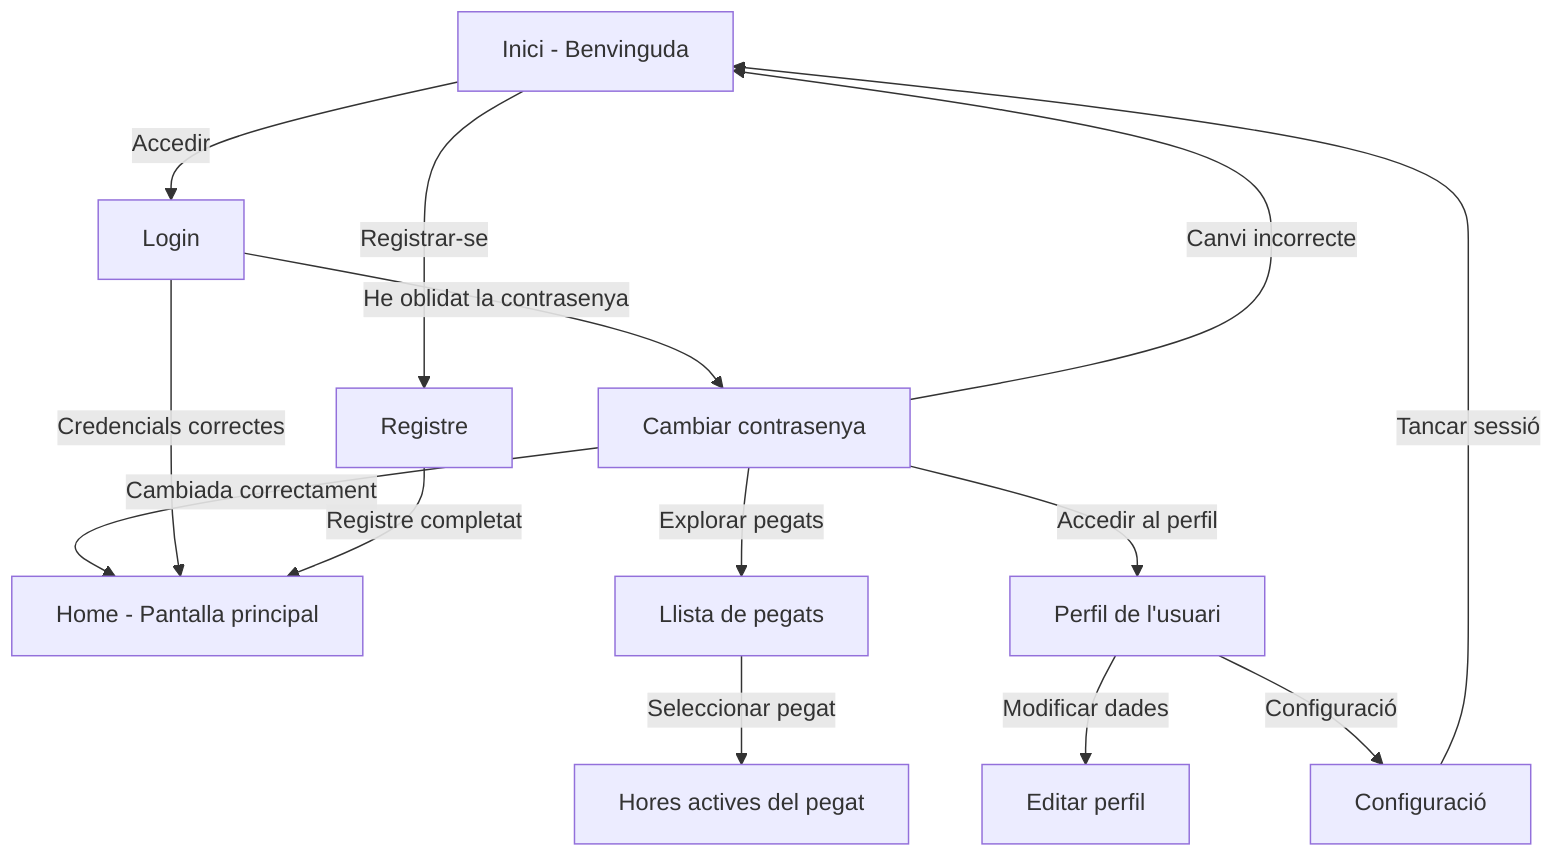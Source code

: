 flowchart TD
    A[Inici - Benvinguda] -->|Accedir| B[Login]
    B -->|He oblidat la contrasenya| D[Cambiar contrasenya]
    D -->|Cambiada correctament| E
    D -->|Canvi incorrecte|A
    A -->|Registrar-se| C[Registre]
    B -->|Credencials correctes| E[Home - Pantalla principal]
    C -->|Registre completat| E
    D -->|Explorar pegats| F[Llista de pegats]
    F -->|Seleccionar pegat| G[Hores actives del pegat]
    D -->|Accedir al perfil| J[Perfil de l'usuari]
    J -->|Modificar dades| K[Editar perfil]
    J -->|Configuració| L[Configuració]
    L -->|Tancar sessió| A
